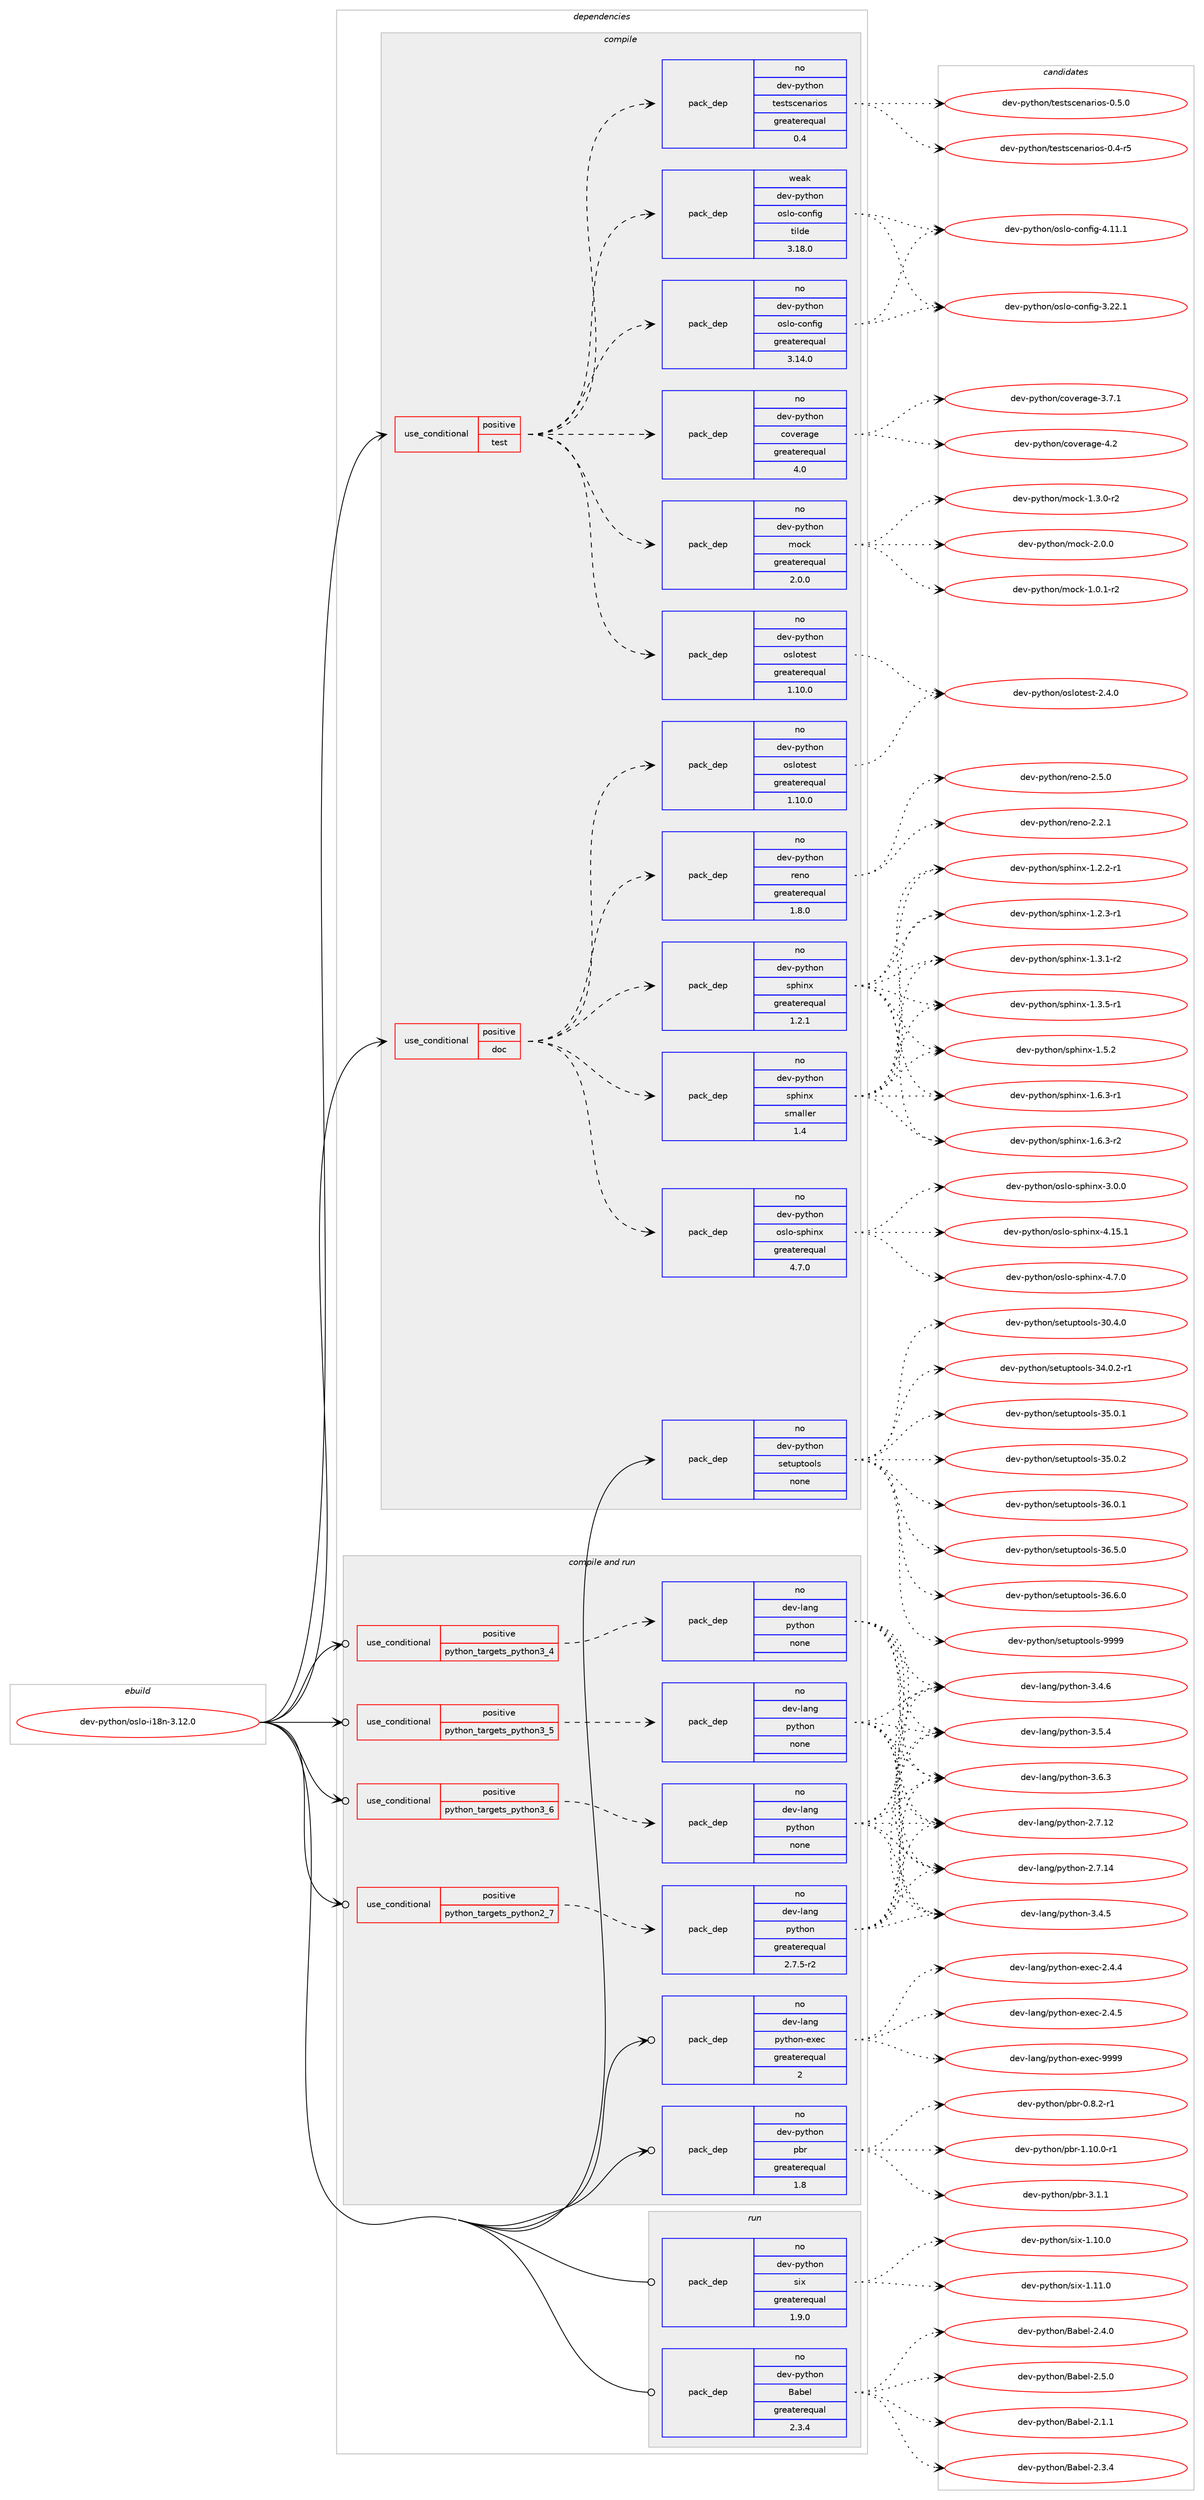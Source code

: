 digraph prolog {

# *************
# Graph options
# *************

newrank=true;
concentrate=true;
compound=true;
graph [rankdir=LR,fontname=Helvetica,fontsize=10,ranksep=1.5];#, ranksep=2.5, nodesep=0.2];
edge  [arrowhead=vee];
node  [fontname=Helvetica,fontsize=10];

# **********
# The ebuild
# **********

subgraph cluster_leftcol {
color=gray;
rank=same;
label=<<i>ebuild</i>>;
id [label="dev-python/oslo-i18n-3.12.0", color=red, width=4, href="../dev-python/oslo-i18n-3.12.0.svg"];
}

# ****************
# The dependencies
# ****************

subgraph cluster_midcol {
color=gray;
label=<<i>dependencies</i>>;
subgraph cluster_compile {
fillcolor="#eeeeee";
style=filled;
label=<<i>compile</i>>;
subgraph cond36637 {
dependency170246 [label=<<TABLE BORDER="0" CELLBORDER="1" CELLSPACING="0" CELLPADDING="4"><TR><TD ROWSPAN="3" CELLPADDING="10">use_conditional</TD></TR><TR><TD>positive</TD></TR><TR><TD>doc</TD></TR></TABLE>>, shape=none, color=red];
subgraph pack129746 {
dependency170247 [label=<<TABLE BORDER="0" CELLBORDER="1" CELLSPACING="0" CELLPADDING="4" WIDTH="220"><TR><TD ROWSPAN="6" CELLPADDING="30">pack_dep</TD></TR><TR><TD WIDTH="110">no</TD></TR><TR><TD>dev-python</TD></TR><TR><TD>oslotest</TD></TR><TR><TD>greaterequal</TD></TR><TR><TD>1.10.0</TD></TR></TABLE>>, shape=none, color=blue];
}
dependency170246:e -> dependency170247:w [weight=20,style="dashed",arrowhead="vee"];
subgraph pack129747 {
dependency170248 [label=<<TABLE BORDER="0" CELLBORDER="1" CELLSPACING="0" CELLPADDING="4" WIDTH="220"><TR><TD ROWSPAN="6" CELLPADDING="30">pack_dep</TD></TR><TR><TD WIDTH="110">no</TD></TR><TR><TD>dev-python</TD></TR><TR><TD>oslo-sphinx</TD></TR><TR><TD>greaterequal</TD></TR><TR><TD>4.7.0</TD></TR></TABLE>>, shape=none, color=blue];
}
dependency170246:e -> dependency170248:w [weight=20,style="dashed",arrowhead="vee"];
subgraph pack129748 {
dependency170249 [label=<<TABLE BORDER="0" CELLBORDER="1" CELLSPACING="0" CELLPADDING="4" WIDTH="220"><TR><TD ROWSPAN="6" CELLPADDING="30">pack_dep</TD></TR><TR><TD WIDTH="110">no</TD></TR><TR><TD>dev-python</TD></TR><TR><TD>sphinx</TD></TR><TR><TD>greaterequal</TD></TR><TR><TD>1.2.1</TD></TR></TABLE>>, shape=none, color=blue];
}
dependency170246:e -> dependency170249:w [weight=20,style="dashed",arrowhead="vee"];
subgraph pack129749 {
dependency170250 [label=<<TABLE BORDER="0" CELLBORDER="1" CELLSPACING="0" CELLPADDING="4" WIDTH="220"><TR><TD ROWSPAN="6" CELLPADDING="30">pack_dep</TD></TR><TR><TD WIDTH="110">no</TD></TR><TR><TD>dev-python</TD></TR><TR><TD>sphinx</TD></TR><TR><TD>smaller</TD></TR><TR><TD>1.4</TD></TR></TABLE>>, shape=none, color=blue];
}
dependency170246:e -> dependency170250:w [weight=20,style="dashed",arrowhead="vee"];
subgraph pack129750 {
dependency170251 [label=<<TABLE BORDER="0" CELLBORDER="1" CELLSPACING="0" CELLPADDING="4" WIDTH="220"><TR><TD ROWSPAN="6" CELLPADDING="30">pack_dep</TD></TR><TR><TD WIDTH="110">no</TD></TR><TR><TD>dev-python</TD></TR><TR><TD>reno</TD></TR><TR><TD>greaterequal</TD></TR><TR><TD>1.8.0</TD></TR></TABLE>>, shape=none, color=blue];
}
dependency170246:e -> dependency170251:w [weight=20,style="dashed",arrowhead="vee"];
}
id:e -> dependency170246:w [weight=20,style="solid",arrowhead="vee"];
subgraph cond36638 {
dependency170252 [label=<<TABLE BORDER="0" CELLBORDER="1" CELLSPACING="0" CELLPADDING="4"><TR><TD ROWSPAN="3" CELLPADDING="10">use_conditional</TD></TR><TR><TD>positive</TD></TR><TR><TD>test</TD></TR></TABLE>>, shape=none, color=red];
subgraph pack129751 {
dependency170253 [label=<<TABLE BORDER="0" CELLBORDER="1" CELLSPACING="0" CELLPADDING="4" WIDTH="220"><TR><TD ROWSPAN="6" CELLPADDING="30">pack_dep</TD></TR><TR><TD WIDTH="110">no</TD></TR><TR><TD>dev-python</TD></TR><TR><TD>mock</TD></TR><TR><TD>greaterequal</TD></TR><TR><TD>2.0.0</TD></TR></TABLE>>, shape=none, color=blue];
}
dependency170252:e -> dependency170253:w [weight=20,style="dashed",arrowhead="vee"];
subgraph pack129752 {
dependency170254 [label=<<TABLE BORDER="0" CELLBORDER="1" CELLSPACING="0" CELLPADDING="4" WIDTH="220"><TR><TD ROWSPAN="6" CELLPADDING="30">pack_dep</TD></TR><TR><TD WIDTH="110">no</TD></TR><TR><TD>dev-python</TD></TR><TR><TD>oslotest</TD></TR><TR><TD>greaterequal</TD></TR><TR><TD>1.10.0</TD></TR></TABLE>>, shape=none, color=blue];
}
dependency170252:e -> dependency170254:w [weight=20,style="dashed",arrowhead="vee"];
subgraph pack129753 {
dependency170255 [label=<<TABLE BORDER="0" CELLBORDER="1" CELLSPACING="0" CELLPADDING="4" WIDTH="220"><TR><TD ROWSPAN="6" CELLPADDING="30">pack_dep</TD></TR><TR><TD WIDTH="110">no</TD></TR><TR><TD>dev-python</TD></TR><TR><TD>coverage</TD></TR><TR><TD>greaterequal</TD></TR><TR><TD>4.0</TD></TR></TABLE>>, shape=none, color=blue];
}
dependency170252:e -> dependency170255:w [weight=20,style="dashed",arrowhead="vee"];
subgraph pack129754 {
dependency170256 [label=<<TABLE BORDER="0" CELLBORDER="1" CELLSPACING="0" CELLPADDING="4" WIDTH="220"><TR><TD ROWSPAN="6" CELLPADDING="30">pack_dep</TD></TR><TR><TD WIDTH="110">no</TD></TR><TR><TD>dev-python</TD></TR><TR><TD>testscenarios</TD></TR><TR><TD>greaterequal</TD></TR><TR><TD>0.4</TD></TR></TABLE>>, shape=none, color=blue];
}
dependency170252:e -> dependency170256:w [weight=20,style="dashed",arrowhead="vee"];
subgraph pack129755 {
dependency170257 [label=<<TABLE BORDER="0" CELLBORDER="1" CELLSPACING="0" CELLPADDING="4" WIDTH="220"><TR><TD ROWSPAN="6" CELLPADDING="30">pack_dep</TD></TR><TR><TD WIDTH="110">no</TD></TR><TR><TD>dev-python</TD></TR><TR><TD>oslo-config</TD></TR><TR><TD>greaterequal</TD></TR><TR><TD>3.14.0</TD></TR></TABLE>>, shape=none, color=blue];
}
dependency170252:e -> dependency170257:w [weight=20,style="dashed",arrowhead="vee"];
subgraph pack129756 {
dependency170258 [label=<<TABLE BORDER="0" CELLBORDER="1" CELLSPACING="0" CELLPADDING="4" WIDTH="220"><TR><TD ROWSPAN="6" CELLPADDING="30">pack_dep</TD></TR><TR><TD WIDTH="110">weak</TD></TR><TR><TD>dev-python</TD></TR><TR><TD>oslo-config</TD></TR><TR><TD>tilde</TD></TR><TR><TD>3.18.0</TD></TR></TABLE>>, shape=none, color=blue];
}
dependency170252:e -> dependency170258:w [weight=20,style="dashed",arrowhead="vee"];
}
id:e -> dependency170252:w [weight=20,style="solid",arrowhead="vee"];
subgraph pack129757 {
dependency170259 [label=<<TABLE BORDER="0" CELLBORDER="1" CELLSPACING="0" CELLPADDING="4" WIDTH="220"><TR><TD ROWSPAN="6" CELLPADDING="30">pack_dep</TD></TR><TR><TD WIDTH="110">no</TD></TR><TR><TD>dev-python</TD></TR><TR><TD>setuptools</TD></TR><TR><TD>none</TD></TR><TR><TD></TD></TR></TABLE>>, shape=none, color=blue];
}
id:e -> dependency170259:w [weight=20,style="solid",arrowhead="vee"];
}
subgraph cluster_compileandrun {
fillcolor="#eeeeee";
style=filled;
label=<<i>compile and run</i>>;
subgraph cond36639 {
dependency170260 [label=<<TABLE BORDER="0" CELLBORDER="1" CELLSPACING="0" CELLPADDING="4"><TR><TD ROWSPAN="3" CELLPADDING="10">use_conditional</TD></TR><TR><TD>positive</TD></TR><TR><TD>python_targets_python2_7</TD></TR></TABLE>>, shape=none, color=red];
subgraph pack129758 {
dependency170261 [label=<<TABLE BORDER="0" CELLBORDER="1" CELLSPACING="0" CELLPADDING="4" WIDTH="220"><TR><TD ROWSPAN="6" CELLPADDING="30">pack_dep</TD></TR><TR><TD WIDTH="110">no</TD></TR><TR><TD>dev-lang</TD></TR><TR><TD>python</TD></TR><TR><TD>greaterequal</TD></TR><TR><TD>2.7.5-r2</TD></TR></TABLE>>, shape=none, color=blue];
}
dependency170260:e -> dependency170261:w [weight=20,style="dashed",arrowhead="vee"];
}
id:e -> dependency170260:w [weight=20,style="solid",arrowhead="odotvee"];
subgraph cond36640 {
dependency170262 [label=<<TABLE BORDER="0" CELLBORDER="1" CELLSPACING="0" CELLPADDING="4"><TR><TD ROWSPAN="3" CELLPADDING="10">use_conditional</TD></TR><TR><TD>positive</TD></TR><TR><TD>python_targets_python3_4</TD></TR></TABLE>>, shape=none, color=red];
subgraph pack129759 {
dependency170263 [label=<<TABLE BORDER="0" CELLBORDER="1" CELLSPACING="0" CELLPADDING="4" WIDTH="220"><TR><TD ROWSPAN="6" CELLPADDING="30">pack_dep</TD></TR><TR><TD WIDTH="110">no</TD></TR><TR><TD>dev-lang</TD></TR><TR><TD>python</TD></TR><TR><TD>none</TD></TR><TR><TD></TD></TR></TABLE>>, shape=none, color=blue];
}
dependency170262:e -> dependency170263:w [weight=20,style="dashed",arrowhead="vee"];
}
id:e -> dependency170262:w [weight=20,style="solid",arrowhead="odotvee"];
subgraph cond36641 {
dependency170264 [label=<<TABLE BORDER="0" CELLBORDER="1" CELLSPACING="0" CELLPADDING="4"><TR><TD ROWSPAN="3" CELLPADDING="10">use_conditional</TD></TR><TR><TD>positive</TD></TR><TR><TD>python_targets_python3_5</TD></TR></TABLE>>, shape=none, color=red];
subgraph pack129760 {
dependency170265 [label=<<TABLE BORDER="0" CELLBORDER="1" CELLSPACING="0" CELLPADDING="4" WIDTH="220"><TR><TD ROWSPAN="6" CELLPADDING="30">pack_dep</TD></TR><TR><TD WIDTH="110">no</TD></TR><TR><TD>dev-lang</TD></TR><TR><TD>python</TD></TR><TR><TD>none</TD></TR><TR><TD></TD></TR></TABLE>>, shape=none, color=blue];
}
dependency170264:e -> dependency170265:w [weight=20,style="dashed",arrowhead="vee"];
}
id:e -> dependency170264:w [weight=20,style="solid",arrowhead="odotvee"];
subgraph cond36642 {
dependency170266 [label=<<TABLE BORDER="0" CELLBORDER="1" CELLSPACING="0" CELLPADDING="4"><TR><TD ROWSPAN="3" CELLPADDING="10">use_conditional</TD></TR><TR><TD>positive</TD></TR><TR><TD>python_targets_python3_6</TD></TR></TABLE>>, shape=none, color=red];
subgraph pack129761 {
dependency170267 [label=<<TABLE BORDER="0" CELLBORDER="1" CELLSPACING="0" CELLPADDING="4" WIDTH="220"><TR><TD ROWSPAN="6" CELLPADDING="30">pack_dep</TD></TR><TR><TD WIDTH="110">no</TD></TR><TR><TD>dev-lang</TD></TR><TR><TD>python</TD></TR><TR><TD>none</TD></TR><TR><TD></TD></TR></TABLE>>, shape=none, color=blue];
}
dependency170266:e -> dependency170267:w [weight=20,style="dashed",arrowhead="vee"];
}
id:e -> dependency170266:w [weight=20,style="solid",arrowhead="odotvee"];
subgraph pack129762 {
dependency170268 [label=<<TABLE BORDER="0" CELLBORDER="1" CELLSPACING="0" CELLPADDING="4" WIDTH="220"><TR><TD ROWSPAN="6" CELLPADDING="30">pack_dep</TD></TR><TR><TD WIDTH="110">no</TD></TR><TR><TD>dev-lang</TD></TR><TR><TD>python-exec</TD></TR><TR><TD>greaterequal</TD></TR><TR><TD>2</TD></TR></TABLE>>, shape=none, color=blue];
}
id:e -> dependency170268:w [weight=20,style="solid",arrowhead="odotvee"];
subgraph pack129763 {
dependency170269 [label=<<TABLE BORDER="0" CELLBORDER="1" CELLSPACING="0" CELLPADDING="4" WIDTH="220"><TR><TD ROWSPAN="6" CELLPADDING="30">pack_dep</TD></TR><TR><TD WIDTH="110">no</TD></TR><TR><TD>dev-python</TD></TR><TR><TD>pbr</TD></TR><TR><TD>greaterequal</TD></TR><TR><TD>1.8</TD></TR></TABLE>>, shape=none, color=blue];
}
id:e -> dependency170269:w [weight=20,style="solid",arrowhead="odotvee"];
}
subgraph cluster_run {
fillcolor="#eeeeee";
style=filled;
label=<<i>run</i>>;
subgraph pack129764 {
dependency170270 [label=<<TABLE BORDER="0" CELLBORDER="1" CELLSPACING="0" CELLPADDING="4" WIDTH="220"><TR><TD ROWSPAN="6" CELLPADDING="30">pack_dep</TD></TR><TR><TD WIDTH="110">no</TD></TR><TR><TD>dev-python</TD></TR><TR><TD>Babel</TD></TR><TR><TD>greaterequal</TD></TR><TR><TD>2.3.4</TD></TR></TABLE>>, shape=none, color=blue];
}
id:e -> dependency170270:w [weight=20,style="solid",arrowhead="odot"];
subgraph pack129765 {
dependency170271 [label=<<TABLE BORDER="0" CELLBORDER="1" CELLSPACING="0" CELLPADDING="4" WIDTH="220"><TR><TD ROWSPAN="6" CELLPADDING="30">pack_dep</TD></TR><TR><TD WIDTH="110">no</TD></TR><TR><TD>dev-python</TD></TR><TR><TD>six</TD></TR><TR><TD>greaterequal</TD></TR><TR><TD>1.9.0</TD></TR></TABLE>>, shape=none, color=blue];
}
id:e -> dependency170271:w [weight=20,style="solid",arrowhead="odot"];
}
}

# **************
# The candidates
# **************

subgraph cluster_choices {
rank=same;
color=gray;
label=<<i>candidates</i>>;

subgraph choice129746 {
color=black;
nodesep=1;
choice1001011184511212111610411111047111115108111116101115116455046524648 [label="dev-python/oslotest-2.4.0", color=red, width=4,href="../dev-python/oslotest-2.4.0.svg"];
dependency170247:e -> choice1001011184511212111610411111047111115108111116101115116455046524648:w [style=dotted,weight="100"];
}
subgraph choice129747 {
color=black;
nodesep=1;
choice100101118451121211161041111104711111510811145115112104105110120455146484648 [label="dev-python/oslo-sphinx-3.0.0", color=red, width=4,href="../dev-python/oslo-sphinx-3.0.0.svg"];
choice10010111845112121116104111110471111151081114511511210410511012045524649534649 [label="dev-python/oslo-sphinx-4.15.1", color=red, width=4,href="../dev-python/oslo-sphinx-4.15.1.svg"];
choice100101118451121211161041111104711111510811145115112104105110120455246554648 [label="dev-python/oslo-sphinx-4.7.0", color=red, width=4,href="../dev-python/oslo-sphinx-4.7.0.svg"];
dependency170248:e -> choice100101118451121211161041111104711111510811145115112104105110120455146484648:w [style=dotted,weight="100"];
dependency170248:e -> choice10010111845112121116104111110471111151081114511511210410511012045524649534649:w [style=dotted,weight="100"];
dependency170248:e -> choice100101118451121211161041111104711111510811145115112104105110120455246554648:w [style=dotted,weight="100"];
}
subgraph choice129748 {
color=black;
nodesep=1;
choice10010111845112121116104111110471151121041051101204549465046504511449 [label="dev-python/sphinx-1.2.2-r1", color=red, width=4,href="../dev-python/sphinx-1.2.2-r1.svg"];
choice10010111845112121116104111110471151121041051101204549465046514511449 [label="dev-python/sphinx-1.2.3-r1", color=red, width=4,href="../dev-python/sphinx-1.2.3-r1.svg"];
choice10010111845112121116104111110471151121041051101204549465146494511450 [label="dev-python/sphinx-1.3.1-r2", color=red, width=4,href="../dev-python/sphinx-1.3.1-r2.svg"];
choice10010111845112121116104111110471151121041051101204549465146534511449 [label="dev-python/sphinx-1.3.5-r1", color=red, width=4,href="../dev-python/sphinx-1.3.5-r1.svg"];
choice1001011184511212111610411111047115112104105110120454946534650 [label="dev-python/sphinx-1.5.2", color=red, width=4,href="../dev-python/sphinx-1.5.2.svg"];
choice10010111845112121116104111110471151121041051101204549465446514511449 [label="dev-python/sphinx-1.6.3-r1", color=red, width=4,href="../dev-python/sphinx-1.6.3-r1.svg"];
choice10010111845112121116104111110471151121041051101204549465446514511450 [label="dev-python/sphinx-1.6.3-r2", color=red, width=4,href="../dev-python/sphinx-1.6.3-r2.svg"];
dependency170249:e -> choice10010111845112121116104111110471151121041051101204549465046504511449:w [style=dotted,weight="100"];
dependency170249:e -> choice10010111845112121116104111110471151121041051101204549465046514511449:w [style=dotted,weight="100"];
dependency170249:e -> choice10010111845112121116104111110471151121041051101204549465146494511450:w [style=dotted,weight="100"];
dependency170249:e -> choice10010111845112121116104111110471151121041051101204549465146534511449:w [style=dotted,weight="100"];
dependency170249:e -> choice1001011184511212111610411111047115112104105110120454946534650:w [style=dotted,weight="100"];
dependency170249:e -> choice10010111845112121116104111110471151121041051101204549465446514511449:w [style=dotted,weight="100"];
dependency170249:e -> choice10010111845112121116104111110471151121041051101204549465446514511450:w [style=dotted,weight="100"];
}
subgraph choice129749 {
color=black;
nodesep=1;
choice10010111845112121116104111110471151121041051101204549465046504511449 [label="dev-python/sphinx-1.2.2-r1", color=red, width=4,href="../dev-python/sphinx-1.2.2-r1.svg"];
choice10010111845112121116104111110471151121041051101204549465046514511449 [label="dev-python/sphinx-1.2.3-r1", color=red, width=4,href="../dev-python/sphinx-1.2.3-r1.svg"];
choice10010111845112121116104111110471151121041051101204549465146494511450 [label="dev-python/sphinx-1.3.1-r2", color=red, width=4,href="../dev-python/sphinx-1.3.1-r2.svg"];
choice10010111845112121116104111110471151121041051101204549465146534511449 [label="dev-python/sphinx-1.3.5-r1", color=red, width=4,href="../dev-python/sphinx-1.3.5-r1.svg"];
choice1001011184511212111610411111047115112104105110120454946534650 [label="dev-python/sphinx-1.5.2", color=red, width=4,href="../dev-python/sphinx-1.5.2.svg"];
choice10010111845112121116104111110471151121041051101204549465446514511449 [label="dev-python/sphinx-1.6.3-r1", color=red, width=4,href="../dev-python/sphinx-1.6.3-r1.svg"];
choice10010111845112121116104111110471151121041051101204549465446514511450 [label="dev-python/sphinx-1.6.3-r2", color=red, width=4,href="../dev-python/sphinx-1.6.3-r2.svg"];
dependency170250:e -> choice10010111845112121116104111110471151121041051101204549465046504511449:w [style=dotted,weight="100"];
dependency170250:e -> choice10010111845112121116104111110471151121041051101204549465046514511449:w [style=dotted,weight="100"];
dependency170250:e -> choice10010111845112121116104111110471151121041051101204549465146494511450:w [style=dotted,weight="100"];
dependency170250:e -> choice10010111845112121116104111110471151121041051101204549465146534511449:w [style=dotted,weight="100"];
dependency170250:e -> choice1001011184511212111610411111047115112104105110120454946534650:w [style=dotted,weight="100"];
dependency170250:e -> choice10010111845112121116104111110471151121041051101204549465446514511449:w [style=dotted,weight="100"];
dependency170250:e -> choice10010111845112121116104111110471151121041051101204549465446514511450:w [style=dotted,weight="100"];
}
subgraph choice129750 {
color=black;
nodesep=1;
choice1001011184511212111610411111047114101110111455046504649 [label="dev-python/reno-2.2.1", color=red, width=4,href="../dev-python/reno-2.2.1.svg"];
choice1001011184511212111610411111047114101110111455046534648 [label="dev-python/reno-2.5.0", color=red, width=4,href="../dev-python/reno-2.5.0.svg"];
dependency170251:e -> choice1001011184511212111610411111047114101110111455046504649:w [style=dotted,weight="100"];
dependency170251:e -> choice1001011184511212111610411111047114101110111455046534648:w [style=dotted,weight="100"];
}
subgraph choice129751 {
color=black;
nodesep=1;
choice1001011184511212111610411111047109111991074549464846494511450 [label="dev-python/mock-1.0.1-r2", color=red, width=4,href="../dev-python/mock-1.0.1-r2.svg"];
choice1001011184511212111610411111047109111991074549465146484511450 [label="dev-python/mock-1.3.0-r2", color=red, width=4,href="../dev-python/mock-1.3.0-r2.svg"];
choice100101118451121211161041111104710911199107455046484648 [label="dev-python/mock-2.0.0", color=red, width=4,href="../dev-python/mock-2.0.0.svg"];
dependency170253:e -> choice1001011184511212111610411111047109111991074549464846494511450:w [style=dotted,weight="100"];
dependency170253:e -> choice1001011184511212111610411111047109111991074549465146484511450:w [style=dotted,weight="100"];
dependency170253:e -> choice100101118451121211161041111104710911199107455046484648:w [style=dotted,weight="100"];
}
subgraph choice129752 {
color=black;
nodesep=1;
choice1001011184511212111610411111047111115108111116101115116455046524648 [label="dev-python/oslotest-2.4.0", color=red, width=4,href="../dev-python/oslotest-2.4.0.svg"];
dependency170254:e -> choice1001011184511212111610411111047111115108111116101115116455046524648:w [style=dotted,weight="100"];
}
subgraph choice129753 {
color=black;
nodesep=1;
choice10010111845112121116104111110479911111810111497103101455146554649 [label="dev-python/coverage-3.7.1", color=red, width=4,href="../dev-python/coverage-3.7.1.svg"];
choice1001011184511212111610411111047991111181011149710310145524650 [label="dev-python/coverage-4.2", color=red, width=4,href="../dev-python/coverage-4.2.svg"];
dependency170255:e -> choice10010111845112121116104111110479911111810111497103101455146554649:w [style=dotted,weight="100"];
dependency170255:e -> choice1001011184511212111610411111047991111181011149710310145524650:w [style=dotted,weight="100"];
}
subgraph choice129754 {
color=black;
nodesep=1;
choice10010111845112121116104111110471161011151161159910111097114105111115454846524511453 [label="dev-python/testscenarios-0.4-r5", color=red, width=4,href="../dev-python/testscenarios-0.4-r5.svg"];
choice10010111845112121116104111110471161011151161159910111097114105111115454846534648 [label="dev-python/testscenarios-0.5.0", color=red, width=4,href="../dev-python/testscenarios-0.5.0.svg"];
dependency170256:e -> choice10010111845112121116104111110471161011151161159910111097114105111115454846524511453:w [style=dotted,weight="100"];
dependency170256:e -> choice10010111845112121116104111110471161011151161159910111097114105111115454846534648:w [style=dotted,weight="100"];
}
subgraph choice129755 {
color=black;
nodesep=1;
choice1001011184511212111610411111047111115108111459911111010210510345514650504649 [label="dev-python/oslo-config-3.22.1", color=red, width=4,href="../dev-python/oslo-config-3.22.1.svg"];
choice1001011184511212111610411111047111115108111459911111010210510345524649494649 [label="dev-python/oslo-config-4.11.1", color=red, width=4,href="../dev-python/oslo-config-4.11.1.svg"];
dependency170257:e -> choice1001011184511212111610411111047111115108111459911111010210510345514650504649:w [style=dotted,weight="100"];
dependency170257:e -> choice1001011184511212111610411111047111115108111459911111010210510345524649494649:w [style=dotted,weight="100"];
}
subgraph choice129756 {
color=black;
nodesep=1;
choice1001011184511212111610411111047111115108111459911111010210510345514650504649 [label="dev-python/oslo-config-3.22.1", color=red, width=4,href="../dev-python/oslo-config-3.22.1.svg"];
choice1001011184511212111610411111047111115108111459911111010210510345524649494649 [label="dev-python/oslo-config-4.11.1", color=red, width=4,href="../dev-python/oslo-config-4.11.1.svg"];
dependency170258:e -> choice1001011184511212111610411111047111115108111459911111010210510345514650504649:w [style=dotted,weight="100"];
dependency170258:e -> choice1001011184511212111610411111047111115108111459911111010210510345524649494649:w [style=dotted,weight="100"];
}
subgraph choice129757 {
color=black;
nodesep=1;
choice100101118451121211161041111104711510111611711211611111110811545514846524648 [label="dev-python/setuptools-30.4.0", color=red, width=4,href="../dev-python/setuptools-30.4.0.svg"];
choice1001011184511212111610411111047115101116117112116111111108115455152464846504511449 [label="dev-python/setuptools-34.0.2-r1", color=red, width=4,href="../dev-python/setuptools-34.0.2-r1.svg"];
choice100101118451121211161041111104711510111611711211611111110811545515346484649 [label="dev-python/setuptools-35.0.1", color=red, width=4,href="../dev-python/setuptools-35.0.1.svg"];
choice100101118451121211161041111104711510111611711211611111110811545515346484650 [label="dev-python/setuptools-35.0.2", color=red, width=4,href="../dev-python/setuptools-35.0.2.svg"];
choice100101118451121211161041111104711510111611711211611111110811545515446484649 [label="dev-python/setuptools-36.0.1", color=red, width=4,href="../dev-python/setuptools-36.0.1.svg"];
choice100101118451121211161041111104711510111611711211611111110811545515446534648 [label="dev-python/setuptools-36.5.0", color=red, width=4,href="../dev-python/setuptools-36.5.0.svg"];
choice100101118451121211161041111104711510111611711211611111110811545515446544648 [label="dev-python/setuptools-36.6.0", color=red, width=4,href="../dev-python/setuptools-36.6.0.svg"];
choice10010111845112121116104111110471151011161171121161111111081154557575757 [label="dev-python/setuptools-9999", color=red, width=4,href="../dev-python/setuptools-9999.svg"];
dependency170259:e -> choice100101118451121211161041111104711510111611711211611111110811545514846524648:w [style=dotted,weight="100"];
dependency170259:e -> choice1001011184511212111610411111047115101116117112116111111108115455152464846504511449:w [style=dotted,weight="100"];
dependency170259:e -> choice100101118451121211161041111104711510111611711211611111110811545515346484649:w [style=dotted,weight="100"];
dependency170259:e -> choice100101118451121211161041111104711510111611711211611111110811545515346484650:w [style=dotted,weight="100"];
dependency170259:e -> choice100101118451121211161041111104711510111611711211611111110811545515446484649:w [style=dotted,weight="100"];
dependency170259:e -> choice100101118451121211161041111104711510111611711211611111110811545515446534648:w [style=dotted,weight="100"];
dependency170259:e -> choice100101118451121211161041111104711510111611711211611111110811545515446544648:w [style=dotted,weight="100"];
dependency170259:e -> choice10010111845112121116104111110471151011161171121161111111081154557575757:w [style=dotted,weight="100"];
}
subgraph choice129758 {
color=black;
nodesep=1;
choice10010111845108971101034711212111610411111045504655464950 [label="dev-lang/python-2.7.12", color=red, width=4,href="../dev-lang/python-2.7.12.svg"];
choice10010111845108971101034711212111610411111045504655464952 [label="dev-lang/python-2.7.14", color=red, width=4,href="../dev-lang/python-2.7.14.svg"];
choice100101118451089711010347112121116104111110455146524653 [label="dev-lang/python-3.4.5", color=red, width=4,href="../dev-lang/python-3.4.5.svg"];
choice100101118451089711010347112121116104111110455146524654 [label="dev-lang/python-3.4.6", color=red, width=4,href="../dev-lang/python-3.4.6.svg"];
choice100101118451089711010347112121116104111110455146534652 [label="dev-lang/python-3.5.4", color=red, width=4,href="../dev-lang/python-3.5.4.svg"];
choice100101118451089711010347112121116104111110455146544651 [label="dev-lang/python-3.6.3", color=red, width=4,href="../dev-lang/python-3.6.3.svg"];
dependency170261:e -> choice10010111845108971101034711212111610411111045504655464950:w [style=dotted,weight="100"];
dependency170261:e -> choice10010111845108971101034711212111610411111045504655464952:w [style=dotted,weight="100"];
dependency170261:e -> choice100101118451089711010347112121116104111110455146524653:w [style=dotted,weight="100"];
dependency170261:e -> choice100101118451089711010347112121116104111110455146524654:w [style=dotted,weight="100"];
dependency170261:e -> choice100101118451089711010347112121116104111110455146534652:w [style=dotted,weight="100"];
dependency170261:e -> choice100101118451089711010347112121116104111110455146544651:w [style=dotted,weight="100"];
}
subgraph choice129759 {
color=black;
nodesep=1;
choice10010111845108971101034711212111610411111045504655464950 [label="dev-lang/python-2.7.12", color=red, width=4,href="../dev-lang/python-2.7.12.svg"];
choice10010111845108971101034711212111610411111045504655464952 [label="dev-lang/python-2.7.14", color=red, width=4,href="../dev-lang/python-2.7.14.svg"];
choice100101118451089711010347112121116104111110455146524653 [label="dev-lang/python-3.4.5", color=red, width=4,href="../dev-lang/python-3.4.5.svg"];
choice100101118451089711010347112121116104111110455146524654 [label="dev-lang/python-3.4.6", color=red, width=4,href="../dev-lang/python-3.4.6.svg"];
choice100101118451089711010347112121116104111110455146534652 [label="dev-lang/python-3.5.4", color=red, width=4,href="../dev-lang/python-3.5.4.svg"];
choice100101118451089711010347112121116104111110455146544651 [label="dev-lang/python-3.6.3", color=red, width=4,href="../dev-lang/python-3.6.3.svg"];
dependency170263:e -> choice10010111845108971101034711212111610411111045504655464950:w [style=dotted,weight="100"];
dependency170263:e -> choice10010111845108971101034711212111610411111045504655464952:w [style=dotted,weight="100"];
dependency170263:e -> choice100101118451089711010347112121116104111110455146524653:w [style=dotted,weight="100"];
dependency170263:e -> choice100101118451089711010347112121116104111110455146524654:w [style=dotted,weight="100"];
dependency170263:e -> choice100101118451089711010347112121116104111110455146534652:w [style=dotted,weight="100"];
dependency170263:e -> choice100101118451089711010347112121116104111110455146544651:w [style=dotted,weight="100"];
}
subgraph choice129760 {
color=black;
nodesep=1;
choice10010111845108971101034711212111610411111045504655464950 [label="dev-lang/python-2.7.12", color=red, width=4,href="../dev-lang/python-2.7.12.svg"];
choice10010111845108971101034711212111610411111045504655464952 [label="dev-lang/python-2.7.14", color=red, width=4,href="../dev-lang/python-2.7.14.svg"];
choice100101118451089711010347112121116104111110455146524653 [label="dev-lang/python-3.4.5", color=red, width=4,href="../dev-lang/python-3.4.5.svg"];
choice100101118451089711010347112121116104111110455146524654 [label="dev-lang/python-3.4.6", color=red, width=4,href="../dev-lang/python-3.4.6.svg"];
choice100101118451089711010347112121116104111110455146534652 [label="dev-lang/python-3.5.4", color=red, width=4,href="../dev-lang/python-3.5.4.svg"];
choice100101118451089711010347112121116104111110455146544651 [label="dev-lang/python-3.6.3", color=red, width=4,href="../dev-lang/python-3.6.3.svg"];
dependency170265:e -> choice10010111845108971101034711212111610411111045504655464950:w [style=dotted,weight="100"];
dependency170265:e -> choice10010111845108971101034711212111610411111045504655464952:w [style=dotted,weight="100"];
dependency170265:e -> choice100101118451089711010347112121116104111110455146524653:w [style=dotted,weight="100"];
dependency170265:e -> choice100101118451089711010347112121116104111110455146524654:w [style=dotted,weight="100"];
dependency170265:e -> choice100101118451089711010347112121116104111110455146534652:w [style=dotted,weight="100"];
dependency170265:e -> choice100101118451089711010347112121116104111110455146544651:w [style=dotted,weight="100"];
}
subgraph choice129761 {
color=black;
nodesep=1;
choice10010111845108971101034711212111610411111045504655464950 [label="dev-lang/python-2.7.12", color=red, width=4,href="../dev-lang/python-2.7.12.svg"];
choice10010111845108971101034711212111610411111045504655464952 [label="dev-lang/python-2.7.14", color=red, width=4,href="../dev-lang/python-2.7.14.svg"];
choice100101118451089711010347112121116104111110455146524653 [label="dev-lang/python-3.4.5", color=red, width=4,href="../dev-lang/python-3.4.5.svg"];
choice100101118451089711010347112121116104111110455146524654 [label="dev-lang/python-3.4.6", color=red, width=4,href="../dev-lang/python-3.4.6.svg"];
choice100101118451089711010347112121116104111110455146534652 [label="dev-lang/python-3.5.4", color=red, width=4,href="../dev-lang/python-3.5.4.svg"];
choice100101118451089711010347112121116104111110455146544651 [label="dev-lang/python-3.6.3", color=red, width=4,href="../dev-lang/python-3.6.3.svg"];
dependency170267:e -> choice10010111845108971101034711212111610411111045504655464950:w [style=dotted,weight="100"];
dependency170267:e -> choice10010111845108971101034711212111610411111045504655464952:w [style=dotted,weight="100"];
dependency170267:e -> choice100101118451089711010347112121116104111110455146524653:w [style=dotted,weight="100"];
dependency170267:e -> choice100101118451089711010347112121116104111110455146524654:w [style=dotted,weight="100"];
dependency170267:e -> choice100101118451089711010347112121116104111110455146534652:w [style=dotted,weight="100"];
dependency170267:e -> choice100101118451089711010347112121116104111110455146544651:w [style=dotted,weight="100"];
}
subgraph choice129762 {
color=black;
nodesep=1;
choice1001011184510897110103471121211161041111104510112010199455046524652 [label="dev-lang/python-exec-2.4.4", color=red, width=4,href="../dev-lang/python-exec-2.4.4.svg"];
choice1001011184510897110103471121211161041111104510112010199455046524653 [label="dev-lang/python-exec-2.4.5", color=red, width=4,href="../dev-lang/python-exec-2.4.5.svg"];
choice10010111845108971101034711212111610411111045101120101994557575757 [label="dev-lang/python-exec-9999", color=red, width=4,href="../dev-lang/python-exec-9999.svg"];
dependency170268:e -> choice1001011184510897110103471121211161041111104510112010199455046524652:w [style=dotted,weight="100"];
dependency170268:e -> choice1001011184510897110103471121211161041111104510112010199455046524653:w [style=dotted,weight="100"];
dependency170268:e -> choice10010111845108971101034711212111610411111045101120101994557575757:w [style=dotted,weight="100"];
}
subgraph choice129763 {
color=black;
nodesep=1;
choice1001011184511212111610411111047112981144548465646504511449 [label="dev-python/pbr-0.8.2-r1", color=red, width=4,href="../dev-python/pbr-0.8.2-r1.svg"];
choice100101118451121211161041111104711298114454946494846484511449 [label="dev-python/pbr-1.10.0-r1", color=red, width=4,href="../dev-python/pbr-1.10.0-r1.svg"];
choice100101118451121211161041111104711298114455146494649 [label="dev-python/pbr-3.1.1", color=red, width=4,href="../dev-python/pbr-3.1.1.svg"];
dependency170269:e -> choice1001011184511212111610411111047112981144548465646504511449:w [style=dotted,weight="100"];
dependency170269:e -> choice100101118451121211161041111104711298114454946494846484511449:w [style=dotted,weight="100"];
dependency170269:e -> choice100101118451121211161041111104711298114455146494649:w [style=dotted,weight="100"];
}
subgraph choice129764 {
color=black;
nodesep=1;
choice1001011184511212111610411111047669798101108455046494649 [label="dev-python/Babel-2.1.1", color=red, width=4,href="../dev-python/Babel-2.1.1.svg"];
choice1001011184511212111610411111047669798101108455046514652 [label="dev-python/Babel-2.3.4", color=red, width=4,href="../dev-python/Babel-2.3.4.svg"];
choice1001011184511212111610411111047669798101108455046524648 [label="dev-python/Babel-2.4.0", color=red, width=4,href="../dev-python/Babel-2.4.0.svg"];
choice1001011184511212111610411111047669798101108455046534648 [label="dev-python/Babel-2.5.0", color=red, width=4,href="../dev-python/Babel-2.5.0.svg"];
dependency170270:e -> choice1001011184511212111610411111047669798101108455046494649:w [style=dotted,weight="100"];
dependency170270:e -> choice1001011184511212111610411111047669798101108455046514652:w [style=dotted,weight="100"];
dependency170270:e -> choice1001011184511212111610411111047669798101108455046524648:w [style=dotted,weight="100"];
dependency170270:e -> choice1001011184511212111610411111047669798101108455046534648:w [style=dotted,weight="100"];
}
subgraph choice129765 {
color=black;
nodesep=1;
choice100101118451121211161041111104711510512045494649484648 [label="dev-python/six-1.10.0", color=red, width=4,href="../dev-python/six-1.10.0.svg"];
choice100101118451121211161041111104711510512045494649494648 [label="dev-python/six-1.11.0", color=red, width=4,href="../dev-python/six-1.11.0.svg"];
dependency170271:e -> choice100101118451121211161041111104711510512045494649484648:w [style=dotted,weight="100"];
dependency170271:e -> choice100101118451121211161041111104711510512045494649494648:w [style=dotted,weight="100"];
}
}

}
